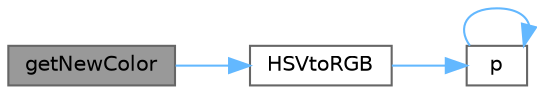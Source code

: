 digraph "getNewColor"
{
 // LATEX_PDF_SIZE
  bgcolor="transparent";
  edge [fontname=Helvetica,fontsize=10,labelfontname=Helvetica,labelfontsize=10];
  node [fontname=Helvetica,fontsize=10,shape=box,height=0.2,width=0.4];
  rankdir="LR";
  Node1 [id="Node000001",label="getNewColor",height=0.2,width=0.4,color="gray40", fillcolor="grey60", style="filled", fontcolor="black",tooltip=" "];
  Node1 -> Node2 [id="edge4_Node000001_Node000002",color="steelblue1",style="solid",tooltip=" "];
  Node2 [id="Node000002",label="HSVtoRGB",height=0.2,width=0.4,color="grey40", fillcolor="white", style="filled",URL="$d9/d34/_g_u_i_tools_8cpp.html#a8a7ac27f85c96d5f16e691dae0c54112",tooltip=" "];
  Node2 -> Node3 [id="edge5_Node000002_Node000003",color="steelblue1",style="solid",tooltip=" "];
  Node3 [id="Node000003",label="p",height=0.2,width=0.4,color="grey40", fillcolor="white", style="filled",URL="$d9/d34/_g_u_i_tools_8cpp.html#a6a626c1dd0cfaa4ae2a9d4a6f2ca90d5",tooltip=" "];
  Node3 -> Node3 [id="edge6_Node000003_Node000003",color="steelblue1",style="solid",tooltip=" "];
}
